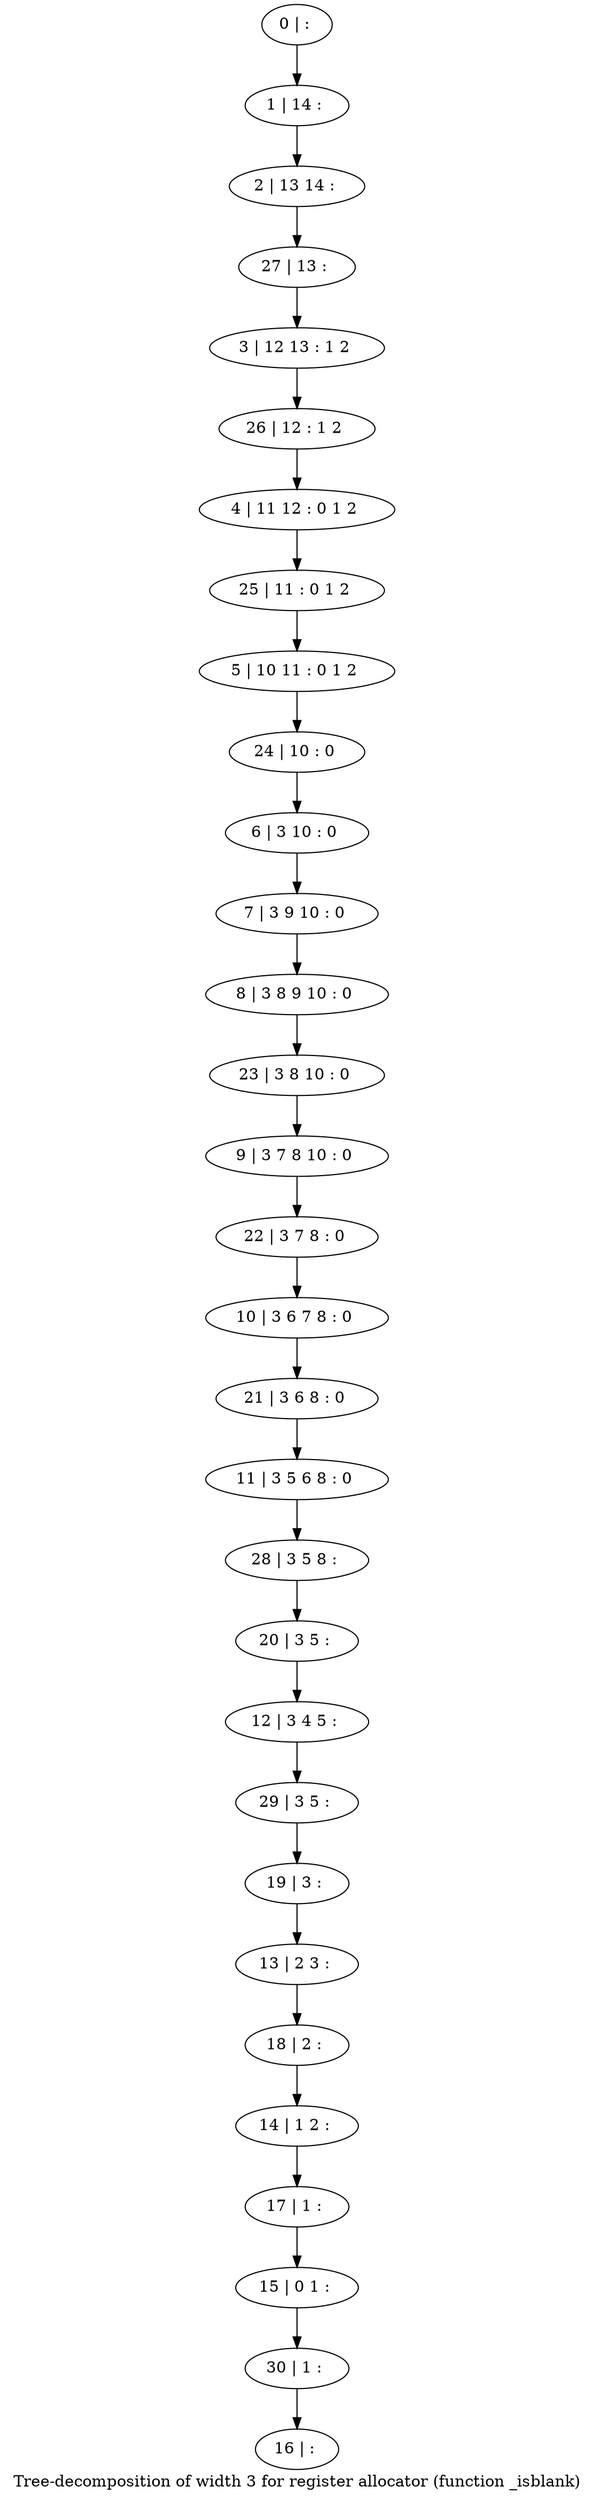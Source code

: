 digraph G {
graph [label="Tree-decomposition of width 3 for register allocator (function _isblank)"]
0[label="0 | : "];
1[label="1 | 14 : "];
2[label="2 | 13 14 : "];
3[label="3 | 12 13 : 1 2 "];
4[label="4 | 11 12 : 0 1 2 "];
5[label="5 | 10 11 : 0 1 2 "];
6[label="6 | 3 10 : 0 "];
7[label="7 | 3 9 10 : 0 "];
8[label="8 | 3 8 9 10 : 0 "];
9[label="9 | 3 7 8 10 : 0 "];
10[label="10 | 3 6 7 8 : 0 "];
11[label="11 | 3 5 6 8 : 0 "];
12[label="12 | 3 4 5 : "];
13[label="13 | 2 3 : "];
14[label="14 | 1 2 : "];
15[label="15 | 0 1 : "];
16[label="16 | : "];
17[label="17 | 1 : "];
18[label="18 | 2 : "];
19[label="19 | 3 : "];
20[label="20 | 3 5 : "];
21[label="21 | 3 6 8 : 0 "];
22[label="22 | 3 7 8 : 0 "];
23[label="23 | 3 8 10 : 0 "];
24[label="24 | 10 : 0 "];
25[label="25 | 11 : 0 1 2 "];
26[label="26 | 12 : 1 2 "];
27[label="27 | 13 : "];
28[label="28 | 3 5 8 : "];
29[label="29 | 3 5 : "];
30[label="30 | 1 : "];
0->1 ;
1->2 ;
6->7 ;
7->8 ;
17->15 ;
14->17 ;
18->14 ;
13->18 ;
19->13 ;
20->12 ;
21->11 ;
10->21 ;
22->10 ;
9->22 ;
23->9 ;
8->23 ;
24->6 ;
5->24 ;
25->5 ;
4->25 ;
26->4 ;
3->26 ;
27->3 ;
2->27 ;
28->20 ;
11->28 ;
29->19 ;
12->29 ;
30->16 ;
15->30 ;
}
